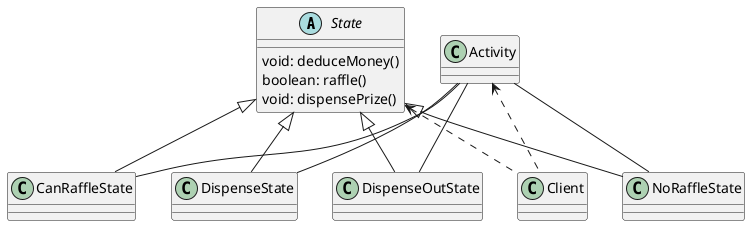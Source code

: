 @startuml

State <|-- NoRaffleState
State <|-- CanRaffleState
State <|-- DispenseState
State <|-- DispenseOutState

Activity -- NoRaffleState
Activity -- CanRaffleState
Activity -- DispenseState
Activity -- DispenseOutState

State <.. Client
Activity <.. Client

abstract class State {
    void: {method} deduceMoney()
    boolean: {method} raffle()
    void: {method} dispensePrize()
}

class NoRaffleState {

}

class CanRaffleState {

}

class DispenseState {

}

class DispenseOutState {
}

class Activity {

}

class Client {

}

@enduml
